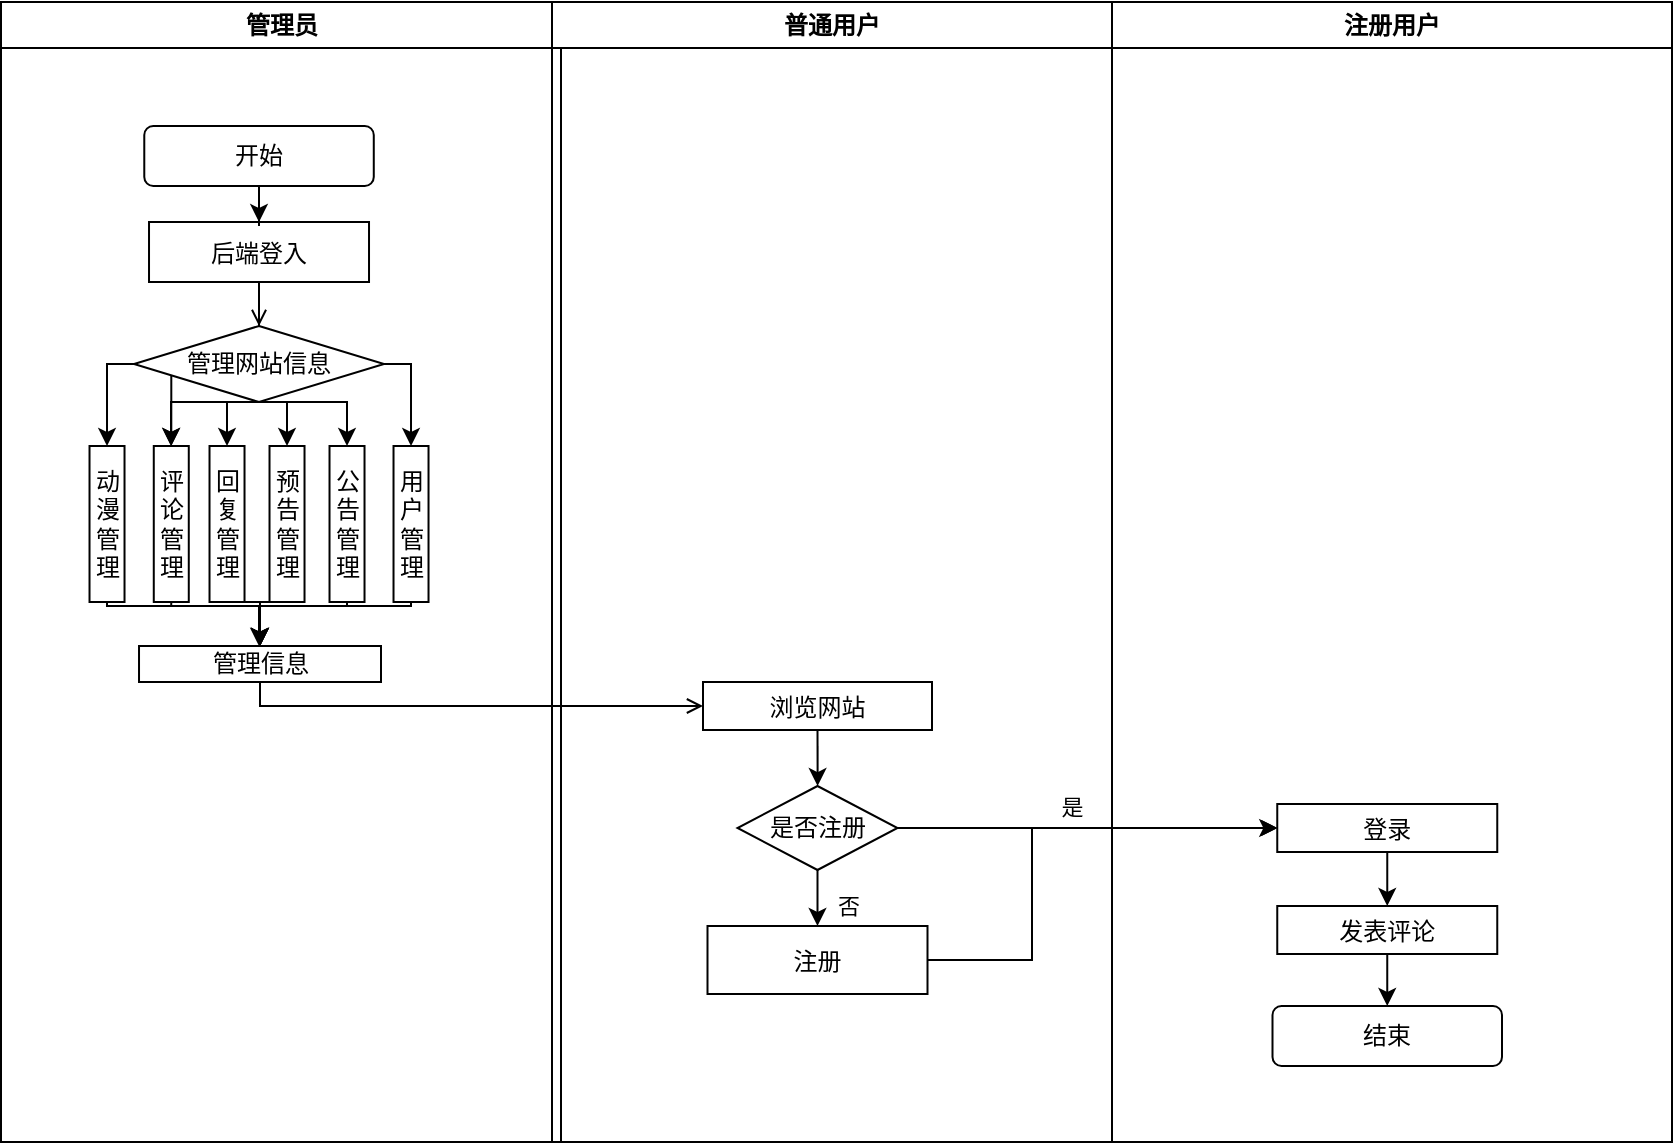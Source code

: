 <mxfile version="17.1.0" type="github">
  <diagram name="Page-1" id="e7e014a7-5840-1c2e-5031-d8a46d1fe8dd">
    <mxGraphModel dx="1966" dy="755" grid="1" gridSize="10" guides="1" tooltips="1" connect="1" arrows="1" fold="1" page="1" pageScale="1" pageWidth="1169" pageHeight="826" background="none" math="0" shadow="0">
      <root>
        <mxCell id="0" />
        <mxCell id="1" parent="0" />
        <mxCell id="2" value="管理员" style="swimlane;whiteSpace=wrap;strokeColor=#000000;" parent="1" vertex="1">
          <mxGeometry x="164.5" y="128" width="280" height="570" as="geometry" />
        </mxCell>
        <mxCell id="zbfvfuD1SGLedakpy9-Q-87" value="" style="edgeStyle=orthogonalEdgeStyle;rounded=0;orthogonalLoop=1;jettySize=auto;html=1;strokeColor=#000000;" edge="1" parent="2" source="7" target="zbfvfuD1SGLedakpy9-Q-51">
          <mxGeometry relative="1" as="geometry" />
        </mxCell>
        <mxCell id="7" value="后端登入" style="strokeColor=#000000;" parent="2" vertex="1">
          <mxGeometry x="74.01" y="110" width="110" height="30" as="geometry" />
        </mxCell>
        <mxCell id="9" value="" style="endArrow=open;strokeColor=#000000;endFill=1;rounded=0;entryX=0.5;entryY=0;entryDx=0;entryDy=0;" parent="2" source="7" target="zbfvfuD1SGLedakpy9-Q-47" edge="1">
          <mxGeometry relative="1" as="geometry">
            <mxPoint x="115" y="220" as="targetPoint" />
          </mxGeometry>
        </mxCell>
        <mxCell id="zbfvfuD1SGLedakpy9-Q-42" style="edgeStyle=orthogonalEdgeStyle;rounded=0;orthogonalLoop=1;jettySize=auto;html=1;entryX=0.5;entryY=0;entryDx=0;entryDy=0;strokeColor=#000000;" edge="1" parent="2" source="zbfvfuD1SGLedakpy9-Q-41" target="7">
          <mxGeometry relative="1" as="geometry" />
        </mxCell>
        <mxCell id="zbfvfuD1SGLedakpy9-Q-41" value="开始" style="rounded=1;whiteSpace=wrap;html=1;strokeColor=#000000;" vertex="1" parent="2">
          <mxGeometry x="71.64" y="62" width="114.75" height="30" as="geometry" />
        </mxCell>
        <mxCell id="zbfvfuD1SGLedakpy9-Q-57" style="edgeStyle=orthogonalEdgeStyle;rounded=0;orthogonalLoop=1;jettySize=auto;html=1;exitX=0.5;exitY=1;exitDx=0;exitDy=0;entryX=0.5;entryY=0;entryDx=0;entryDy=0;strokeColor=#000000;" edge="1" parent="2" source="zbfvfuD1SGLedakpy9-Q-47" target="zbfvfuD1SGLedakpy9-Q-52">
          <mxGeometry relative="1" as="geometry" />
        </mxCell>
        <mxCell id="zbfvfuD1SGLedakpy9-Q-58" style="edgeStyle=orthogonalEdgeStyle;rounded=0;orthogonalLoop=1;jettySize=auto;html=1;exitX=0.5;exitY=1;exitDx=0;exitDy=0;entryX=0.5;entryY=0;entryDx=0;entryDy=0;strokeColor=#000000;" edge="1" parent="2" source="zbfvfuD1SGLedakpy9-Q-47" target="zbfvfuD1SGLedakpy9-Q-53">
          <mxGeometry relative="1" as="geometry" />
        </mxCell>
        <mxCell id="zbfvfuD1SGLedakpy9-Q-59" style="edgeStyle=orthogonalEdgeStyle;rounded=0;orthogonalLoop=1;jettySize=auto;html=1;exitX=0.5;exitY=1;exitDx=0;exitDy=0;strokeColor=#000000;" edge="1" parent="2" source="zbfvfuD1SGLedakpy9-Q-47" target="zbfvfuD1SGLedakpy9-Q-51">
          <mxGeometry relative="1" as="geometry">
            <Array as="points">
              <mxPoint x="85" y="200" />
            </Array>
          </mxGeometry>
        </mxCell>
        <mxCell id="zbfvfuD1SGLedakpy9-Q-60" style="edgeStyle=orthogonalEdgeStyle;rounded=0;orthogonalLoop=1;jettySize=auto;html=1;exitX=0.5;exitY=1;exitDx=0;exitDy=0;entryX=0.5;entryY=0;entryDx=0;entryDy=0;strokeColor=#000000;" edge="1" parent="2" source="zbfvfuD1SGLedakpy9-Q-47" target="zbfvfuD1SGLedakpy9-Q-54">
          <mxGeometry relative="1" as="geometry">
            <Array as="points">
              <mxPoint x="173" y="200" />
            </Array>
          </mxGeometry>
        </mxCell>
        <mxCell id="zbfvfuD1SGLedakpy9-Q-61" style="edgeStyle=orthogonalEdgeStyle;rounded=0;orthogonalLoop=1;jettySize=auto;html=1;exitX=0;exitY=0.5;exitDx=0;exitDy=0;entryX=0.5;entryY=0;entryDx=0;entryDy=0;strokeColor=#000000;" edge="1" parent="2" source="zbfvfuD1SGLedakpy9-Q-47" target="zbfvfuD1SGLedakpy9-Q-49">
          <mxGeometry relative="1" as="geometry">
            <Array as="points">
              <mxPoint x="53" y="181" />
            </Array>
          </mxGeometry>
        </mxCell>
        <mxCell id="zbfvfuD1SGLedakpy9-Q-62" style="edgeStyle=orthogonalEdgeStyle;rounded=0;orthogonalLoop=1;jettySize=auto;html=1;exitX=1;exitY=0.5;exitDx=0;exitDy=0;entryX=0.5;entryY=0;entryDx=0;entryDy=0;strokeColor=#000000;" edge="1" parent="2" source="zbfvfuD1SGLedakpy9-Q-47" target="zbfvfuD1SGLedakpy9-Q-55">
          <mxGeometry relative="1" as="geometry">
            <Array as="points">
              <mxPoint x="205" y="181" />
            </Array>
          </mxGeometry>
        </mxCell>
        <mxCell id="zbfvfuD1SGLedakpy9-Q-47" value="管理网站信息" style="rhombus;whiteSpace=wrap;html=1;strokeColor=#000000;" vertex="1" parent="2">
          <mxGeometry x="66.51" y="162" width="125" height="38" as="geometry" />
        </mxCell>
        <mxCell id="zbfvfuD1SGLedakpy9-Q-72" style="edgeStyle=orthogonalEdgeStyle;rounded=0;orthogonalLoop=1;jettySize=auto;html=1;exitX=0.5;exitY=1;exitDx=0;exitDy=0;strokeColor=#000000;" edge="1" parent="2" source="zbfvfuD1SGLedakpy9-Q-49" target="zbfvfuD1SGLedakpy9-Q-63">
          <mxGeometry relative="1" as="geometry">
            <Array as="points">
              <mxPoint x="53" y="302" />
              <mxPoint x="129" y="302" />
            </Array>
          </mxGeometry>
        </mxCell>
        <mxCell id="zbfvfuD1SGLedakpy9-Q-49" value="动漫管理" style="rounded=0;whiteSpace=wrap;html=1;strokeColor=#000000;" vertex="1" parent="2">
          <mxGeometry x="44.26" y="222" width="17.5" height="78" as="geometry" />
        </mxCell>
        <mxCell id="zbfvfuD1SGLedakpy9-Q-71" style="edgeStyle=orthogonalEdgeStyle;rounded=0;orthogonalLoop=1;jettySize=auto;html=1;exitX=0.5;exitY=1;exitDx=0;exitDy=0;entryX=0.5;entryY=0;entryDx=0;entryDy=0;strokeColor=#000000;" edge="1" parent="2" source="zbfvfuD1SGLedakpy9-Q-55" target="zbfvfuD1SGLedakpy9-Q-63">
          <mxGeometry relative="1" as="geometry">
            <Array as="points">
              <mxPoint x="205" y="302" />
              <mxPoint x="129" y="302" />
            </Array>
          </mxGeometry>
        </mxCell>
        <mxCell id="zbfvfuD1SGLedakpy9-Q-55" value="用户管理" style="rounded=0;whiteSpace=wrap;html=1;strokeColor=#000000;" vertex="1" parent="2">
          <mxGeometry x="196.26" y="222" width="17.5" height="78" as="geometry" />
        </mxCell>
        <mxCell id="zbfvfuD1SGLedakpy9-Q-70" style="edgeStyle=orthogonalEdgeStyle;rounded=0;orthogonalLoop=1;jettySize=auto;html=1;exitX=0.5;exitY=1;exitDx=0;exitDy=0;entryX=0.5;entryY=0;entryDx=0;entryDy=0;strokeColor=#000000;" edge="1" parent="2" source="zbfvfuD1SGLedakpy9-Q-54" target="zbfvfuD1SGLedakpy9-Q-63">
          <mxGeometry relative="1" as="geometry">
            <Array as="points">
              <mxPoint x="173" y="302" />
              <mxPoint x="129" y="302" />
            </Array>
          </mxGeometry>
        </mxCell>
        <mxCell id="zbfvfuD1SGLedakpy9-Q-54" value="公告管理" style="rounded=0;whiteSpace=wrap;html=1;strokeColor=#000000;" vertex="1" parent="2">
          <mxGeometry x="164.26" y="222" width="17.5" height="78" as="geometry" />
        </mxCell>
        <mxCell id="zbfvfuD1SGLedakpy9-Q-66" style="edgeStyle=orthogonalEdgeStyle;rounded=0;orthogonalLoop=1;jettySize=auto;html=1;exitX=0.5;exitY=1;exitDx=0;exitDy=0;entryX=0.5;entryY=0;entryDx=0;entryDy=0;strokeColor=#000000;" edge="1" parent="2" source="zbfvfuD1SGLedakpy9-Q-53" target="zbfvfuD1SGLedakpy9-Q-63">
          <mxGeometry relative="1" as="geometry" />
        </mxCell>
        <mxCell id="zbfvfuD1SGLedakpy9-Q-53" value="预告管理" style="rounded=0;whiteSpace=wrap;html=1;strokeColor=#000000;" vertex="1" parent="2">
          <mxGeometry x="134.26" y="222" width="17.5" height="78" as="geometry" />
        </mxCell>
        <mxCell id="zbfvfuD1SGLedakpy9-Q-64" style="edgeStyle=orthogonalEdgeStyle;rounded=0;orthogonalLoop=1;jettySize=auto;html=1;exitX=0.5;exitY=1;exitDx=0;exitDy=0;entryX=0.5;entryY=0;entryDx=0;entryDy=0;strokeColor=#000000;" edge="1" parent="2" source="zbfvfuD1SGLedakpy9-Q-52" target="zbfvfuD1SGLedakpy9-Q-63">
          <mxGeometry relative="1" as="geometry" />
        </mxCell>
        <mxCell id="zbfvfuD1SGLedakpy9-Q-52" value="回复管理" style="rounded=0;whiteSpace=wrap;html=1;strokeColor=#000000;" vertex="1" parent="2">
          <mxGeometry x="104.26" y="222" width="17.5" height="78" as="geometry" />
        </mxCell>
        <mxCell id="zbfvfuD1SGLedakpy9-Q-67" style="edgeStyle=orthogonalEdgeStyle;rounded=0;orthogonalLoop=1;jettySize=auto;html=1;exitX=0.5;exitY=1;exitDx=0;exitDy=0;entryX=0.5;entryY=0;entryDx=0;entryDy=0;strokeColor=#000000;" edge="1" parent="2" source="zbfvfuD1SGLedakpy9-Q-51" target="zbfvfuD1SGLedakpy9-Q-63">
          <mxGeometry relative="1" as="geometry">
            <Array as="points">
              <mxPoint x="85" y="302" />
              <mxPoint x="129" y="302" />
            </Array>
          </mxGeometry>
        </mxCell>
        <mxCell id="zbfvfuD1SGLedakpy9-Q-51" value="评论管理" style="rounded=0;whiteSpace=wrap;html=1;strokeColor=#000000;" vertex="1" parent="2">
          <mxGeometry x="76.39" y="222" width="17.5" height="78" as="geometry" />
        </mxCell>
        <mxCell id="zbfvfuD1SGLedakpy9-Q-63" value="管理信息" style="rounded=0;whiteSpace=wrap;html=1;strokeColor=#000000;" vertex="1" parent="2">
          <mxGeometry x="69.01" y="322" width="120.99" height="18" as="geometry" />
        </mxCell>
        <mxCell id="3" value="普通用户" style="swimlane;whiteSpace=wrap;startSize=23;strokeColor=#000000;" parent="1" vertex="1">
          <mxGeometry x="440" y="128" width="280" height="570" as="geometry" />
        </mxCell>
        <mxCell id="zbfvfuD1SGLedakpy9-Q-75" style="edgeStyle=orthogonalEdgeStyle;rounded=0;orthogonalLoop=1;jettySize=auto;html=1;exitX=0.5;exitY=1;exitDx=0;exitDy=0;strokeColor=#000000;" edge="1" parent="3" source="18" target="zbfvfuD1SGLedakpy9-Q-73">
          <mxGeometry relative="1" as="geometry" />
        </mxCell>
        <mxCell id="18" value="浏览网站" style="strokeColor=#000000;" parent="3" vertex="1">
          <mxGeometry x="75.5" y="340" width="114.5" height="24" as="geometry" />
        </mxCell>
        <mxCell id="zbfvfuD1SGLedakpy9-Q-73" value="是否注册" style="rhombus;whiteSpace=wrap;html=1;strokeColor=#000000;" vertex="1" parent="3">
          <mxGeometry x="92.75" y="392" width="80" height="42" as="geometry" />
        </mxCell>
        <mxCell id="zbfvfuD1SGLedakpy9-Q-79" value="注册" style="strokeColor=#000000;" vertex="1" parent="3">
          <mxGeometry x="77.75" y="462" width="110" height="34" as="geometry" />
        </mxCell>
        <mxCell id="zbfvfuD1SGLedakpy9-Q-78" value="否" style="edgeStyle=orthogonalEdgeStyle;rounded=0;orthogonalLoop=1;jettySize=auto;html=1;exitX=0.5;exitY=1;exitDx=0;exitDy=0;strokeColor=#000000;entryX=0.5;entryY=0;entryDx=0;entryDy=0;" edge="1" parent="3" source="zbfvfuD1SGLedakpy9-Q-73" target="zbfvfuD1SGLedakpy9-Q-79">
          <mxGeometry x="0.286" y="15" relative="1" as="geometry">
            <mxPoint x="130.707" y="472.0" as="targetPoint" />
            <mxPoint as="offset" />
          </mxGeometry>
        </mxCell>
        <mxCell id="4" value="注册用户" style="swimlane;whiteSpace=wrap;strokeColor=#000000;" parent="1" vertex="1">
          <mxGeometry x="720" y="128" width="280" height="570" as="geometry" />
        </mxCell>
        <mxCell id="zbfvfuD1SGLedakpy9-Q-92" style="edgeStyle=orthogonalEdgeStyle;rounded=0;orthogonalLoop=1;jettySize=auto;html=1;exitX=0.5;exitY=1;exitDx=0;exitDy=0;entryX=0.5;entryY=0;entryDx=0;entryDy=0;strokeColor=#000000;" edge="1" parent="4" source="zbfvfuD1SGLedakpy9-Q-82" target="zbfvfuD1SGLedakpy9-Q-91">
          <mxGeometry relative="1" as="geometry" />
        </mxCell>
        <mxCell id="zbfvfuD1SGLedakpy9-Q-82" value="登录" style="strokeColor=#000000;" vertex="1" parent="4">
          <mxGeometry x="82.63" y="401" width="110" height="24" as="geometry" />
        </mxCell>
        <mxCell id="zbfvfuD1SGLedakpy9-Q-88" value="结束" style="rounded=1;whiteSpace=wrap;html=1;strokeColor=#000000;" vertex="1" parent="4">
          <mxGeometry x="80.25" y="502" width="114.75" height="30" as="geometry" />
        </mxCell>
        <mxCell id="zbfvfuD1SGLedakpy9-Q-94" style="edgeStyle=orthogonalEdgeStyle;rounded=0;orthogonalLoop=1;jettySize=auto;html=1;exitX=0.5;exitY=1;exitDx=0;exitDy=0;entryX=0.5;entryY=0;entryDx=0;entryDy=0;strokeColor=#000000;" edge="1" parent="4" source="zbfvfuD1SGLedakpy9-Q-91" target="zbfvfuD1SGLedakpy9-Q-88">
          <mxGeometry relative="1" as="geometry" />
        </mxCell>
        <mxCell id="zbfvfuD1SGLedakpy9-Q-91" value="发表评论" style="strokeColor=#000000;" vertex="1" parent="4">
          <mxGeometry x="82.63" y="452" width="110" height="24" as="geometry" />
        </mxCell>
        <mxCell id="20" value="" style="endArrow=open;strokeColor=#000000;endFill=1;rounded=0;exitX=0.5;exitY=1;exitDx=0;exitDy=0;entryX=0;entryY=0.5;entryDx=0;entryDy=0;" parent="1" source="zbfvfuD1SGLedakpy9-Q-63" target="18" edge="1">
          <mxGeometry relative="1" as="geometry">
            <mxPoint x="397.397" y="550.0" as="sourcePoint" />
            <Array as="points">
              <mxPoint x="294" y="480" />
            </Array>
          </mxGeometry>
        </mxCell>
        <mxCell id="37" value="是" style="edgeStyle=none;strokeColor=#000000;endArrow=open;endFill=1;rounded=0;exitX=1;exitY=0.5;exitDx=0;exitDy=0;" parent="1" target="zbfvfuD1SGLedakpy9-Q-82" edge="1" source="zbfvfuD1SGLedakpy9-Q-73">
          <mxGeometry x="-0.079" y="11" width="100" height="100" relative="1" as="geometry">
            <mxPoint x="694.5" y="557.5" as="sourcePoint" />
            <mxPoint x="850" y="610" as="targetPoint" />
            <mxPoint as="offset" />
          </mxGeometry>
        </mxCell>
        <mxCell id="zbfvfuD1SGLedakpy9-Q-81" style="edgeStyle=orthogonalEdgeStyle;rounded=0;orthogonalLoop=1;jettySize=auto;html=1;exitX=1;exitY=0.5;exitDx=0;exitDy=0;entryX=0;entryY=0.5;entryDx=0;entryDy=0;strokeColor=#000000;" edge="1" parent="1" source="zbfvfuD1SGLedakpy9-Q-79" target="zbfvfuD1SGLedakpy9-Q-82">
          <mxGeometry relative="1" as="geometry">
            <mxPoint x="809.5" y="571" as="targetPoint" />
            <Array as="points">
              <mxPoint x="680" y="607" />
              <mxPoint x="680" y="541" />
            </Array>
          </mxGeometry>
        </mxCell>
      </root>
    </mxGraphModel>
  </diagram>
</mxfile>
